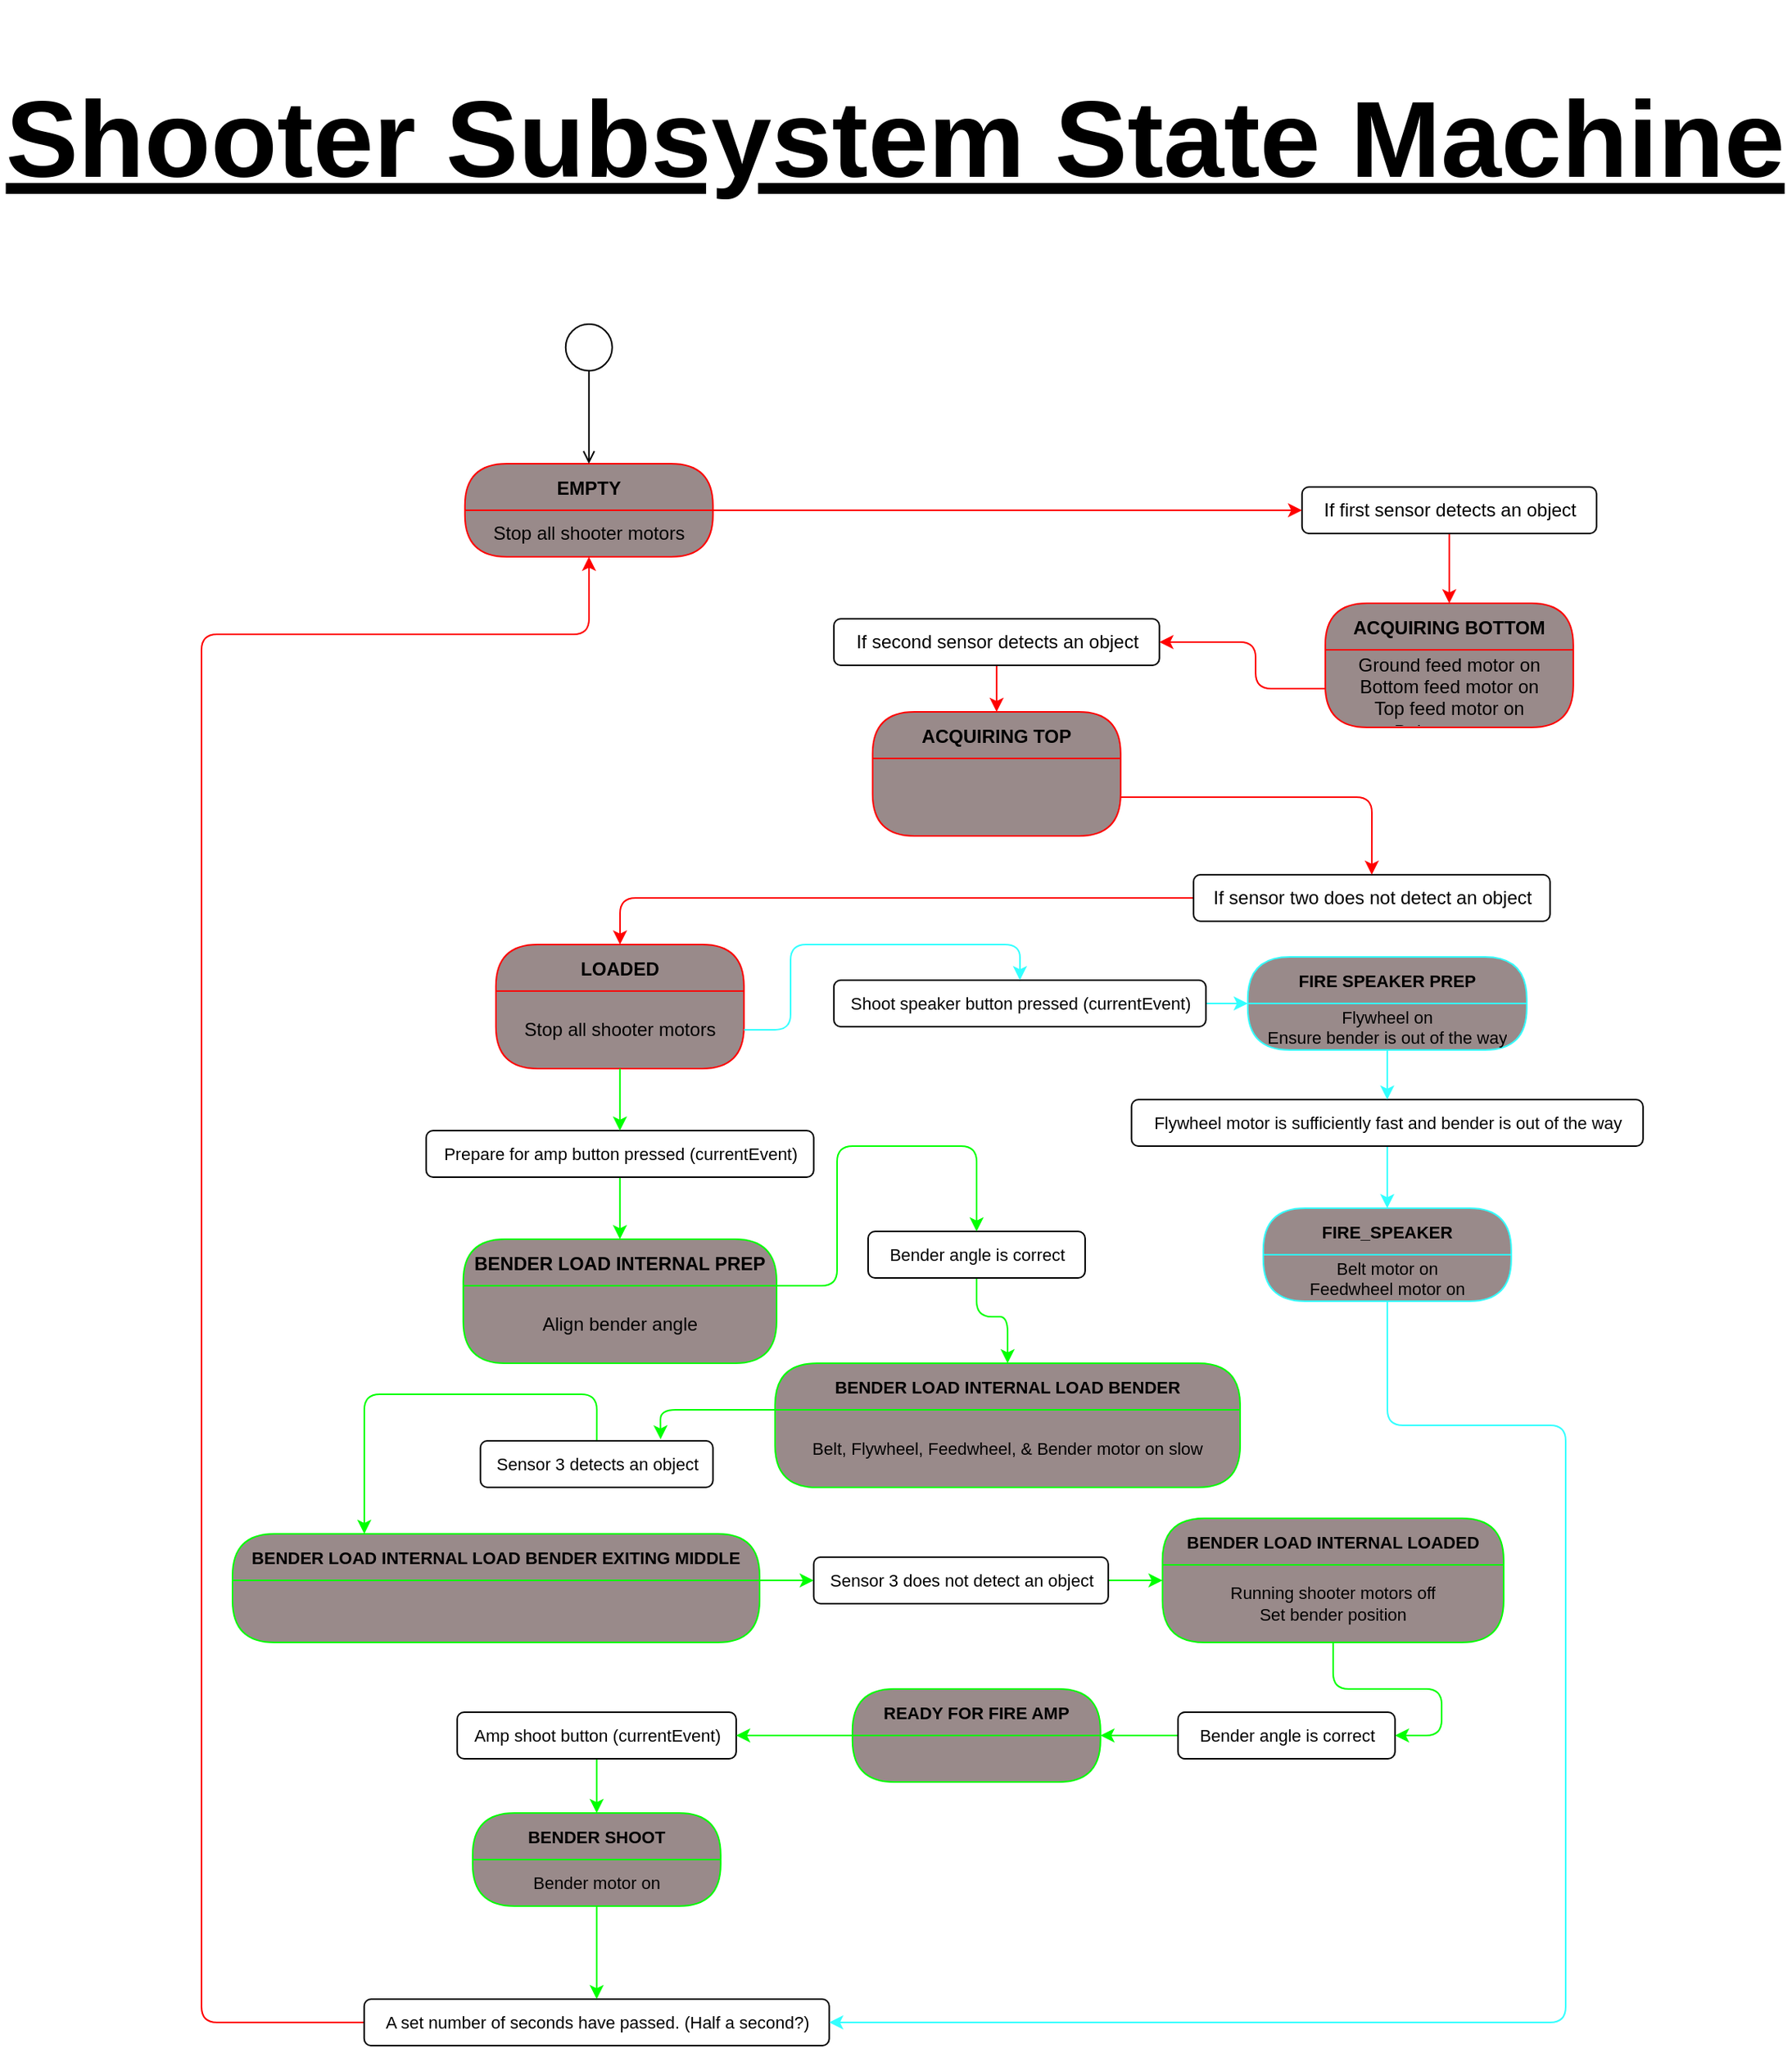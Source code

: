 <mxfile>
    <diagram name="Page-1" id="58cdce13-f638-feb5-8d6f-7d28b1aa9fa0">
        <mxGraphModel dx="2568" dy="601" grid="1" gridSize="10" guides="1" tooltips="1" connect="1" arrows="1" fold="1" page="1" pageScale="0.3" pageWidth="850" pageHeight="1100" background="none" math="0" shadow="0">
            <root>
                <mxCell id="0"/>
                <mxCell id="1" parent="0"/>
                <mxCell id="EBAEPOP74e6jBe3k4iva-1" value="EMPTY" style="swimlane;fontStyle=1;align=center;verticalAlign=middle;childLayout=stackLayout;horizontal=1;startSize=30;horizontalStack=0;resizeParent=0;resizeLast=1;container=0;fontColor=#000000;collapsible=0;rounded=1;arcSize=30;strokeColor=#ff0000;fillColor=#998A8A;swimlaneFillColor=#998A8A;dropTarget=0;" parent="1" vertex="1">
                    <mxGeometry x="-1170.09" y="330" width="160" height="60" as="geometry"/>
                </mxCell>
                <mxCell id="EBAEPOP74e6jBe3k4iva-2" value="Stop all shooter motors" style="text;html=1;strokeColor=none;fillColor=none;align=center;verticalAlign=middle;spacingLeft=4;spacingRight=4;whiteSpace=wrap;overflow=hidden;rotatable=0;fontColor=#000000;" parent="EBAEPOP74e6jBe3k4iva-1" vertex="1">
                    <mxGeometry y="30" width="160" height="30" as="geometry"/>
                </mxCell>
                <mxCell id="32" style="edgeStyle=none;html=1;strokeColor=#FF0000;fontColor=#FF0000;" edge="1" parent="1" source="EBAEPOP74e6jBe3k4iva-36" target="EBAEPOP74e6jBe3k4iva-39">
                    <mxGeometry relative="1" as="geometry"/>
                </mxCell>
                <mxCell id="EBAEPOP74e6jBe3k4iva-36" value="If first sensor detects an object" style="text;html=1;align=center;verticalAlign=middle;resizable=0;points=[];autosize=1;strokeColor=default;fillColor=none;rounded=1;" parent="1" vertex="1">
                    <mxGeometry x="-630.09" y="345" width="190" height="30" as="geometry"/>
                </mxCell>
                <mxCell id="EBAEPOP74e6jBe3k4iva-39" value="ACQUIRING BOTTOM" style="swimlane;fontStyle=1;align=center;verticalAlign=middle;childLayout=stackLayout;horizontal=1;startSize=30;horizontalStack=0;resizeParent=0;resizeLast=1;container=0;fontColor=#000000;collapsible=0;rounded=1;arcSize=30;strokeColor=#ff0000;fillColor=#998A8A;swimlaneFillColor=#998A8A;dropTarget=0;" parent="1" vertex="1">
                    <mxGeometry x="-615.09" y="420" width="160" height="80" as="geometry"/>
                </mxCell>
                <mxCell id="EBAEPOP74e6jBe3k4iva-40" value="Ground feed motor on&lt;br&gt;Bottom feed motor on&lt;br&gt;Top feed motor on&lt;br&gt;Belt motor on" style="text;html=1;strokeColor=none;fillColor=none;align=center;verticalAlign=middle;spacingLeft=4;spacingRight=4;whiteSpace=wrap;overflow=hidden;rotatable=0;fontColor=#000000;" parent="EBAEPOP74e6jBe3k4iva-39" vertex="1">
                    <mxGeometry y="30" width="160" height="50" as="geometry"/>
                </mxCell>
                <mxCell id="57" style="edgeStyle=none;rounded=1;html=1;strokeColor=#FF0000;fontColor=#FF0000;" edge="1" parent="1" source="EBAEPOP74e6jBe3k4iva-43" target="5">
                    <mxGeometry relative="1" as="geometry"/>
                </mxCell>
                <mxCell id="EBAEPOP74e6jBe3k4iva-43" value="If second sensor detects an object" style="text;html=1;align=center;verticalAlign=middle;resizable=0;points=[];autosize=1;strokeColor=default;fillColor=none;rounded=1;" parent="1" vertex="1">
                    <mxGeometry x="-932.09" y="430" width="210" height="30" as="geometry"/>
                </mxCell>
                <mxCell id="19" style="edgeStyle=none;html=1;strokeColor=#FF0000;fontColor=#FF0000;" edge="1" parent="1" source="EBAEPOP74e6jBe3k4iva-52" target="EBAEPOP74e6jBe3k4iva-53">
                    <mxGeometry relative="1" as="geometry">
                        <Array as="points">
                            <mxPoint x="-1070" y="610"/>
                        </Array>
                    </mxGeometry>
                </mxCell>
                <mxCell id="EBAEPOP74e6jBe3k4iva-52" value="If sensor two does not detect an object" style="text;html=1;align=center;verticalAlign=middle;resizable=0;points=[];autosize=1;strokeColor=default;fillColor=none;rounded=1;glass=0;shadow=0;" parent="1" vertex="1">
                    <mxGeometry x="-700.09" y="595" width="230" height="30" as="geometry"/>
                </mxCell>
                <mxCell id="EBAEPOP74e6jBe3k4iva-53" value="LOADED" style="swimlane;fontStyle=1;align=center;verticalAlign=middle;childLayout=stackLayout;horizontal=1;startSize=30;horizontalStack=0;resizeParent=0;resizeLast=1;container=0;fontColor=#000000;collapsible=0;rounded=1;arcSize=30;strokeColor=#ff0000;fillColor=#998A8A;swimlaneFillColor=#998A8A;dropTarget=0;" parent="1" vertex="1">
                    <mxGeometry x="-1150.09" y="640" width="160" height="80" as="geometry"/>
                </mxCell>
                <mxCell id="EBAEPOP74e6jBe3k4iva-54" value="Stop all shooter motors" style="text;html=1;strokeColor=none;fillColor=none;align=center;verticalAlign=middle;spacingLeft=4;spacingRight=4;whiteSpace=wrap;overflow=hidden;rotatable=0;fontColor=#000000;" parent="EBAEPOP74e6jBe3k4iva-53" vertex="1">
                    <mxGeometry y="30" width="160" height="50" as="geometry"/>
                </mxCell>
                <mxCell id="EBAEPOP74e6jBe3k4iva-59" value="Ground feed motor off&lt;br&gt;Bottom feed motor off&lt;br&gt;Belt motor off" style="text;html=1;strokeColor=none;fillColor=none;align=center;verticalAlign=middle;spacingLeft=4;spacingRight=4;whiteSpace=wrap;overflow=hidden;rotatable=0;fontColor=#000000;" parent="EBAEPOP74e6jBe3k4iva-53" vertex="1">
                    <mxGeometry y="80" width="160" as="geometry"/>
                </mxCell>
                <mxCell id="EBAEPOP74e6jBe3k4iva-60" value="Ground feed motor off&lt;br&gt;Bottom feed motor off&lt;br&gt;Belt motor off" style="text;html=1;strokeColor=none;fillColor=none;align=center;verticalAlign=middle;spacingLeft=4;spacingRight=4;whiteSpace=wrap;overflow=hidden;rotatable=0;fontColor=#000000;" parent="EBAEPOP74e6jBe3k4iva-53" vertex="1">
                    <mxGeometry y="80" width="160" as="geometry"/>
                </mxCell>
                <mxCell id="40" style="edgeStyle=none;html=1;strokeColor=#33FFFF;fontColor=#FF0000;" edge="1" parent="1" source="EBAEPOP74e6jBe3k4iva-65" target="EBAEPOP74e6jBe3k4iva-130">
                    <mxGeometry relative="1" as="geometry"/>
                </mxCell>
                <mxCell id="EBAEPOP74e6jBe3k4iva-65" value="Shoot speaker button pressed (currentEvent)" style="text;html=1;align=center;verticalAlign=middle;resizable=0;points=[];autosize=1;strokeColor=default;fillColor=none;fontFamily=Helvetica;fontSize=11;fontColor=default;rounded=1;" parent="1" vertex="1">
                    <mxGeometry x="-932.09" y="663" width="240" height="30" as="geometry"/>
                </mxCell>
                <mxCell id="28" style="edgeStyle=none;html=1;strokeColor=#00FF00;fontColor=#FF0000;" edge="1" parent="1" source="EBAEPOP74e6jBe3k4iva-67" target="11">
                    <mxGeometry relative="1" as="geometry"/>
                </mxCell>
                <mxCell id="EBAEPOP74e6jBe3k4iva-67" value="Prepare for amp button pressed (currentEvent)" style="text;html=1;align=center;verticalAlign=middle;resizable=0;points=[];autosize=1;strokeColor=default;fillColor=none;fontFamily=Helvetica;fontSize=11;fontColor=default;rounded=1;" parent="1" vertex="1">
                    <mxGeometry x="-1195.09" y="760" width="250" height="30" as="geometry"/>
                </mxCell>
                <mxCell id="29" style="edgeStyle=none;html=1;strokeColor=#00FF00;fontColor=#FF0000;" edge="1" parent="1" source="EBAEPOP74e6jBe3k4iva-94" target="EBAEPOP74e6jBe3k4iva-97">
                    <mxGeometry relative="1" as="geometry">
                        <Array as="points">
                            <mxPoint x="-840" y="880"/>
                            <mxPoint x="-820" y="880"/>
                        </Array>
                    </mxGeometry>
                </mxCell>
                <mxCell id="EBAEPOP74e6jBe3k4iva-94" value="Bender angle is correct" style="text;html=1;align=center;verticalAlign=middle;resizable=0;points=[];autosize=1;strokeColor=default;fillColor=none;fontFamily=Helvetica;fontSize=11;fontColor=default;rounded=1;" parent="1" vertex="1">
                    <mxGeometry x="-910.0" y="825" width="140" height="30" as="geometry"/>
                </mxCell>
                <mxCell id="EBAEPOP74e6jBe3k4iva-97" value="BENDER LOAD INTERNAL LOAD BENDER" style="swimlane;fontStyle=1;align=center;verticalAlign=middle;childLayout=stackLayout;horizontal=1;startSize=30;horizontalStack=0;resizeParent=0;resizeLast=1;container=0;fontColor=#000000;collapsible=0;rounded=1;arcSize=30;strokeColor=#00FF00;fillColor=#998A8A;swimlaneFillColor=#998A8A;dropTarget=0;fontFamily=Helvetica;fontSize=11;" parent="1" vertex="1">
                    <mxGeometry x="-970" y="910" width="300" height="80" as="geometry"/>
                </mxCell>
                <mxCell id="EBAEPOP74e6jBe3k4iva-98" value="Belt, Flywheel, Feedwheel, &amp;amp; Bender motor on slow" style="text;html=1;strokeColor=none;fillColor=none;align=center;verticalAlign=middle;spacingLeft=4;spacingRight=4;whiteSpace=wrap;overflow=hidden;rotatable=0;fontColor=#000000;fontFamily=Helvetica;fontSize=11;" parent="EBAEPOP74e6jBe3k4iva-97" vertex="1">
                    <mxGeometry y="30" width="300" height="50" as="geometry"/>
                </mxCell>
                <mxCell id="21" style="edgeStyle=none;html=1;strokeColor=#00FF00;fontColor=#FF0000;entryX=0.25;entryY=0;entryDx=0;entryDy=0;" edge="1" parent="1" source="EBAEPOP74e6jBe3k4iva-99" target="7">
                    <mxGeometry relative="1" as="geometry">
                        <Array as="points">
                            <mxPoint x="-1085" y="930"/>
                            <mxPoint x="-1235" y="930"/>
                        </Array>
                    </mxGeometry>
                </mxCell>
                <mxCell id="EBAEPOP74e6jBe3k4iva-99" value="Sensor 3 detects an object" style="text;html=1;align=center;verticalAlign=middle;resizable=0;points=[];autosize=1;strokeColor=default;fillColor=none;fontFamily=Helvetica;fontSize=11;fontColor=default;rounded=1;" parent="1" vertex="1">
                    <mxGeometry x="-1160.09" y="960" width="150" height="30" as="geometry"/>
                </mxCell>
                <mxCell id="43" style="edgeStyle=none;html=1;strokeColor=#00FF00;fontColor=#FF0000;" edge="1" parent="1" source="EBAEPOP74e6jBe3k4iva-105" target="EBAEPOP74e6jBe3k4iva-106">
                    <mxGeometry relative="1" as="geometry"/>
                </mxCell>
                <mxCell id="EBAEPOP74e6jBe3k4iva-105" value="Sensor 3 does not detect an object" style="text;html=1;align=center;verticalAlign=middle;resizable=0;points=[];autosize=1;strokeColor=default;fillColor=none;fontFamily=Helvetica;fontSize=11;fontColor=default;rounded=1;" parent="1" vertex="1">
                    <mxGeometry x="-945.09" y="1035" width="190" height="30" as="geometry"/>
                </mxCell>
                <mxCell id="EBAEPOP74e6jBe3k4iva-106" value="BENDER LOAD INTERNAL LOADED" style="swimlane;fontStyle=1;align=center;verticalAlign=middle;childLayout=stackLayout;horizontal=1;startSize=30;horizontalStack=0;resizeParent=0;resizeLast=1;container=0;fontColor=#000000;collapsible=0;rounded=1;arcSize=30;strokeColor=#00FF00;fillColor=#998A8A;swimlaneFillColor=#998A8A;dropTarget=0;fontFamily=Helvetica;fontSize=11;" parent="1" vertex="1">
                    <mxGeometry x="-720.09" y="1010" width="220.09" height="80" as="geometry"/>
                </mxCell>
                <mxCell id="EBAEPOP74e6jBe3k4iva-107" value="Running shooter motors off&lt;br&gt;Set bender position" style="text;html=1;strokeColor=none;fillColor=none;align=center;verticalAlign=middle;spacingLeft=4;spacingRight=4;whiteSpace=wrap;overflow=hidden;rotatable=0;fontColor=#000000;fontFamily=Helvetica;fontSize=11;" parent="EBAEPOP74e6jBe3k4iva-106" vertex="1">
                    <mxGeometry y="30" width="220.09" height="50" as="geometry"/>
                </mxCell>
                <mxCell id="25" style="edgeStyle=none;html=1;strokeColor=#00FF00;fontColor=#FF0000;rounded=1;" edge="1" parent="1" source="EBAEPOP74e6jBe3k4iva-110" target="EBAEPOP74e6jBe3k4iva-112">
                    <mxGeometry relative="1" as="geometry"/>
                </mxCell>
                <mxCell id="EBAEPOP74e6jBe3k4iva-110" value="Bender angle is correct" style="text;html=1;align=center;verticalAlign=middle;resizable=0;points=[];autosize=1;strokeColor=default;fillColor=none;fontFamily=Helvetica;fontSize=11;fontColor=default;rounded=1;" parent="1" vertex="1">
                    <mxGeometry x="-710.09" y="1135" width="140" height="30" as="geometry"/>
                </mxCell>
                <mxCell id="EBAEPOP74e6jBe3k4iva-112" value="READY FOR FIRE AMP" style="swimlane;fontStyle=1;align=center;verticalAlign=middle;childLayout=stackLayout;horizontal=1;startSize=30;horizontalStack=0;resizeParent=0;resizeLast=1;container=0;fontColor=#000000;collapsible=0;rounded=1;arcSize=30;strokeColor=#00FF00;fillColor=#998A8A;swimlaneFillColor=#998A8A;dropTarget=0;fontFamily=Helvetica;fontSize=11;" parent="1" vertex="1">
                    <mxGeometry x="-920.09" y="1120" width="160" height="60" as="geometry"/>
                </mxCell>
                <mxCell id="44" style="edgeStyle=none;rounded=1;html=1;strokeColor=#00FF00;fontColor=#FF0000;" edge="1" parent="1" source="EBAEPOP74e6jBe3k4iva-116" target="EBAEPOP74e6jBe3k4iva-119">
                    <mxGeometry relative="1" as="geometry"/>
                </mxCell>
                <mxCell id="EBAEPOP74e6jBe3k4iva-116" value="Amp shoot button (currentEvent)" style="text;html=1;align=center;verticalAlign=middle;resizable=0;points=[];autosize=1;strokeColor=default;fillColor=none;fontFamily=Helvetica;fontSize=11;fontColor=default;rounded=1;" parent="1" vertex="1">
                    <mxGeometry x="-1175.09" y="1135" width="180" height="30" as="geometry"/>
                </mxCell>
                <mxCell id="EBAEPOP74e6jBe3k4iva-119" value="BENDER SHOOT" style="swimlane;fontStyle=1;align=center;verticalAlign=middle;childLayout=stackLayout;horizontal=1;startSize=30;horizontalStack=0;resizeParent=0;resizeLast=1;container=0;fontColor=#000000;collapsible=0;rounded=1;arcSize=30;strokeColor=#00FF00;fillColor=#998A8A;swimlaneFillColor=#998A8A;dropTarget=0;fontFamily=Helvetica;fontSize=11;" parent="1" vertex="1">
                    <mxGeometry x="-1165.09" y="1200" width="160" height="60" as="geometry"/>
                </mxCell>
                <mxCell id="EBAEPOP74e6jBe3k4iva-120" value="Bender motor on" style="text;html=1;strokeColor=none;fillColor=none;align=center;verticalAlign=middle;spacingLeft=4;spacingRight=4;whiteSpace=wrap;overflow=hidden;rotatable=0;fontColor=#000000;fontFamily=Helvetica;fontSize=11;" parent="EBAEPOP74e6jBe3k4iva-119" vertex="1">
                    <mxGeometry y="30" width="160" height="30" as="geometry"/>
                </mxCell>
                <mxCell id="18" style="edgeStyle=none;html=1;strokeColor=#FF0000;fontColor=#FF0000;" edge="1" parent="1" source="EBAEPOP74e6jBe3k4iva-125" target="EBAEPOP74e6jBe3k4iva-1">
                    <mxGeometry relative="1" as="geometry">
                        <mxPoint x="-1200" y="550" as="targetPoint"/>
                        <Array as="points">
                            <mxPoint x="-1340" y="1335"/>
                            <mxPoint x="-1340" y="440"/>
                            <mxPoint x="-1090" y="440"/>
                        </Array>
                    </mxGeometry>
                </mxCell>
                <mxCell id="EBAEPOP74e6jBe3k4iva-125" value="A set number of seconds have passed. (Half a second?)" style="text;html=1;align=center;verticalAlign=middle;resizable=0;points=[];autosize=1;strokeColor=default;fillColor=none;fontFamily=Helvetica;fontSize=11;fontColor=default;rounded=1;" parent="1" vertex="1">
                    <mxGeometry x="-1235.09" y="1320" width="300" height="30" as="geometry"/>
                </mxCell>
                <mxCell id="EBAEPOP74e6jBe3k4iva-130" value="FIRE SPEAKER PREP" style="swimlane;fontStyle=1;align=center;verticalAlign=middle;childLayout=stackLayout;horizontal=1;startSize=30;horizontalStack=0;resizeParent=0;resizeLast=1;container=0;fontColor=#000000;collapsible=0;rounded=1;arcSize=30;strokeColor=#33FFFF;fillColor=#998A8A;swimlaneFillColor=#998A8A;dropTarget=0;fontFamily=Helvetica;fontSize=11;fillStyle=auto;" parent="1" vertex="1">
                    <mxGeometry x="-665.09" y="648" width="180" height="60" as="geometry"/>
                </mxCell>
                <mxCell id="EBAEPOP74e6jBe3k4iva-131" value="Flywheel on&lt;br&gt;Ensure bender is out of the way" style="text;html=1;strokeColor=none;fillColor=none;align=center;verticalAlign=middle;spacingLeft=4;spacingRight=4;whiteSpace=wrap;overflow=hidden;rotatable=0;fontColor=#000000;fontFamily=Helvetica;fontSize=11;" parent="EBAEPOP74e6jBe3k4iva-130" vertex="1">
                    <mxGeometry y="30" width="180" height="30" as="geometry"/>
                </mxCell>
                <mxCell id="42" style="edgeStyle=none;html=1;strokeColor=#33FFFF;fontColor=#FF0000;" edge="1" parent="1" source="EBAEPOP74e6jBe3k4iva-135" target="EBAEPOP74e6jBe3k4iva-137">
                    <mxGeometry relative="1" as="geometry"/>
                </mxCell>
                <mxCell id="EBAEPOP74e6jBe3k4iva-135" value="Flywheel motor is sufficiently fast and bender is out of the way" style="text;html=1;align=center;verticalAlign=middle;resizable=0;points=[];autosize=1;strokeColor=default;fillColor=none;fontFamily=Helvetica;fontSize=11;fontColor=default;rounded=1;" parent="1" vertex="1">
                    <mxGeometry x="-740.09" y="740" width="330" height="30" as="geometry"/>
                </mxCell>
                <mxCell id="EBAEPOP74e6jBe3k4iva-137" value="FIRE_SPEAKER" style="swimlane;fontStyle=1;align=center;verticalAlign=middle;childLayout=stackLayout;horizontal=1;startSize=30;horizontalStack=0;resizeParent=0;resizeLast=1;container=0;fontColor=#000000;collapsible=0;rounded=1;arcSize=30;strokeColor=#33FFFF;fillColor=#998A8A;swimlaneFillColor=#998A8A;dropTarget=0;fontFamily=Helvetica;fontSize=11;" parent="1" vertex="1">
                    <mxGeometry x="-655.09" y="810" width="160" height="60" as="geometry"/>
                </mxCell>
                <mxCell id="EBAEPOP74e6jBe3k4iva-138" value="Belt motor on&lt;br&gt;Feedwheel motor on" style="text;html=1;strokeColor=none;fillColor=none;align=center;verticalAlign=middle;spacingLeft=4;spacingRight=4;whiteSpace=wrap;overflow=hidden;rotatable=0;fontColor=#000000;fontFamily=Helvetica;fontSize=11;" parent="EBAEPOP74e6jBe3k4iva-137" vertex="1">
                    <mxGeometry y="30" width="160" height="30" as="geometry"/>
                </mxCell>
                <mxCell id="2" value="&lt;h1 style=&quot;font-size: 70px;&quot;&gt;&lt;font style=&quot;font-size: 70px;&quot;&gt;&lt;u style=&quot;font-size: 70px;&quot;&gt;Shooter Subsystem State Machine&lt;/u&gt;&lt;/font&gt;&lt;/h1&gt;" style="text;html=1;strokeColor=none;fillColor=none;align=center;verticalAlign=middle;whiteSpace=wrap;rounded=0;fontSize=70;" parent="1" vertex="1">
                    <mxGeometry x="-1470" y="90" width="1155" height="60" as="geometry"/>
                </mxCell>
                <mxCell id="5" value="ACQUIRING TOP" style="swimlane;fontStyle=1;align=center;verticalAlign=middle;childLayout=stackLayout;horizontal=1;startSize=30;horizontalStack=0;resizeParent=0;resizeLast=1;container=0;fontColor=#000000;collapsible=0;rounded=1;arcSize=30;strokeColor=#ff0000;fillColor=#998A8A;swimlaneFillColor=#998A8A;dropTarget=0;" vertex="1" parent="1">
                    <mxGeometry x="-907.09" y="490" width="160" height="80" as="geometry"/>
                </mxCell>
                <mxCell id="6" value="&amp;nbsp; &amp;nbsp; &amp;nbsp;" style="text;html=1;strokeColor=none;fillColor=none;align=center;verticalAlign=middle;spacingLeft=4;spacingRight=4;whiteSpace=wrap;overflow=hidden;rotatable=0;fontColor=#000000;" vertex="1" parent="5">
                    <mxGeometry y="30" width="160" height="50" as="geometry"/>
                </mxCell>
                <mxCell id="7" value="BENDER LOAD INTERNAL LOAD BENDER EXITING MIDDLE" style="swimlane;fontStyle=1;align=center;verticalAlign=middle;childLayout=stackLayout;horizontal=1;startSize=30;horizontalStack=0;resizeParent=0;resizeLast=1;container=0;fontColor=#000000;collapsible=0;rounded=1;arcSize=30;strokeColor=#00FF00;fillColor=#998A8A;swimlaneFillColor=#998A8A;dropTarget=0;fontFamily=Helvetica;fontSize=11;" vertex="1" parent="1">
                    <mxGeometry x="-1320" y="1020" width="340" height="70" as="geometry"/>
                </mxCell>
                <mxCell id="8" value="&amp;nbsp; &amp;nbsp; &amp;nbsp; &amp;nbsp;" style="text;html=1;strokeColor=none;fillColor=none;align=center;verticalAlign=middle;spacingLeft=4;spacingRight=4;whiteSpace=wrap;overflow=hidden;rotatable=0;fontColor=#000000;fontFamily=Helvetica;fontSize=11;" vertex="1" parent="7">
                    <mxGeometry y="30" width="340" height="40" as="geometry"/>
                </mxCell>
                <mxCell id="11" value="BENDER LOAD INTERNAL PREP" style="swimlane;fontStyle=1;align=center;verticalAlign=middle;childLayout=stackLayout;horizontal=1;startSize=30;horizontalStack=0;resizeParent=0;resizeLast=1;container=0;fontColor=#000000;collapsible=0;rounded=1;arcSize=30;strokeColor=#00FF00;fillColor=#998A8A;swimlaneFillColor=#998A8A;dropTarget=0;" vertex="1" parent="1">
                    <mxGeometry x="-1171.14" y="830" width="202.09" height="80" as="geometry"/>
                </mxCell>
                <mxCell id="12" value="Align bender angle" style="text;html=1;strokeColor=none;fillColor=none;align=center;verticalAlign=middle;spacingLeft=4;spacingRight=4;whiteSpace=wrap;overflow=hidden;rotatable=0;fontColor=#000000;" vertex="1" parent="11">
                    <mxGeometry y="30" width="202.09" height="50" as="geometry"/>
                </mxCell>
                <mxCell id="13" value="Ground feed motor off&lt;br&gt;Bottom feed motor off&lt;br&gt;Belt motor off" style="text;html=1;strokeColor=none;fillColor=none;align=center;verticalAlign=middle;spacingLeft=4;spacingRight=4;whiteSpace=wrap;overflow=hidden;rotatable=0;fontColor=#000000;" vertex="1" parent="11">
                    <mxGeometry y="80" width="202.09" as="geometry"/>
                </mxCell>
                <mxCell id="14" value="Ground feed motor off&lt;br&gt;Bottom feed motor off&lt;br&gt;Belt motor off" style="text;html=1;strokeColor=none;fillColor=none;align=center;verticalAlign=middle;spacingLeft=4;spacingRight=4;whiteSpace=wrap;overflow=hidden;rotatable=0;fontColor=#000000;" vertex="1" parent="11">
                    <mxGeometry y="80" width="202.09" as="geometry"/>
                </mxCell>
                <mxCell id="16" style="edgeStyle=none;html=1;strokeColor=#00FF00;fontColor=#FF0000;exitX=1;exitY=0;exitDx=0;exitDy=0;" edge="1" parent="1" source="12" target="EBAEPOP74e6jBe3k4iva-94">
                    <mxGeometry relative="1" as="geometry">
                        <Array as="points">
                            <mxPoint x="-930" y="860"/>
                            <mxPoint x="-930" y="770"/>
                            <mxPoint x="-840" y="770"/>
                        </Array>
                    </mxGeometry>
                </mxCell>
                <mxCell id="17" style="edgeStyle=none;html=1;strokeColor=#33FFFF;fontColor=#FF0000;" edge="1" parent="1" source="EBAEPOP74e6jBe3k4iva-138" target="EBAEPOP74e6jBe3k4iva-125">
                    <mxGeometry relative="1" as="geometry">
                        <mxPoint x="-450" y="1140" as="targetPoint"/>
                        <Array as="points">
                            <mxPoint x="-575" y="950"/>
                            <mxPoint x="-460" y="950"/>
                            <mxPoint x="-460" y="1335"/>
                        </Array>
                    </mxGeometry>
                </mxCell>
                <mxCell id="22" style="edgeStyle=none;html=1;strokeColor=#00FF00;fontColor=#FF0000;" edge="1" parent="1" source="EBAEPOP74e6jBe3k4iva-107" target="EBAEPOP74e6jBe3k4iva-110">
                    <mxGeometry relative="1" as="geometry">
                        <Array as="points">
                            <mxPoint x="-610" y="1120"/>
                            <mxPoint x="-540" y="1120"/>
                            <mxPoint x="-540" y="1150"/>
                        </Array>
                    </mxGeometry>
                </mxCell>
                <mxCell id="30" style="edgeStyle=none;html=1;strokeColor=#00FF00;fontColor=#FF0000;" edge="1" parent="1" source="EBAEPOP74e6jBe3k4iva-54" target="EBAEPOP74e6jBe3k4iva-67">
                    <mxGeometry relative="1" as="geometry"/>
                </mxCell>
                <mxCell id="31" style="edgeStyle=none;html=1;strokeColor=#33FFFF;fontColor=#FF0000;" edge="1" parent="1" source="EBAEPOP74e6jBe3k4iva-54" target="EBAEPOP74e6jBe3k4iva-65">
                    <mxGeometry relative="1" as="geometry">
                        <Array as="points">
                            <mxPoint x="-960" y="695"/>
                            <mxPoint x="-960" y="640"/>
                            <mxPoint x="-812" y="640"/>
                        </Array>
                    </mxGeometry>
                </mxCell>
                <mxCell id="34" style="edgeStyle=none;html=1;strokeColor=#FF0000;fontColor=#FF0000;exitX=1;exitY=0;exitDx=0;exitDy=0;" edge="1" parent="1" source="EBAEPOP74e6jBe3k4iva-2" target="EBAEPOP74e6jBe3k4iva-36">
                    <mxGeometry relative="1" as="geometry"/>
                </mxCell>
                <mxCell id="36" style="edgeStyle=none;html=1;strokeColor=#00FF00;fontColor=#FF0000;" edge="1" parent="1" target="EBAEPOP74e6jBe3k4iva-105">
                    <mxGeometry relative="1" as="geometry">
                        <mxPoint x="-980" y="1050" as="sourcePoint"/>
                    </mxGeometry>
                </mxCell>
                <mxCell id="41" style="edgeStyle=none;html=1;strokeColor=#33FFFF;fontColor=#FF0000;" edge="1" parent="1" source="EBAEPOP74e6jBe3k4iva-131" target="EBAEPOP74e6jBe3k4iva-135">
                    <mxGeometry relative="1" as="geometry"/>
                </mxCell>
                <mxCell id="45" style="edgeStyle=none;rounded=1;html=1;strokeColor=#00FF00;fontColor=#FF0000;" edge="1" parent="1" source="EBAEPOP74e6jBe3k4iva-120" target="EBAEPOP74e6jBe3k4iva-125">
                    <mxGeometry relative="1" as="geometry"/>
                </mxCell>
                <mxCell id="46" style="edgeStyle=none;rounded=1;html=1;strokeColor=#00FF00;fontColor=#FF0000;" edge="1" parent="1" target="EBAEPOP74e6jBe3k4iva-116">
                    <mxGeometry relative="1" as="geometry">
                        <mxPoint x="-920" y="1150" as="sourcePoint"/>
                    </mxGeometry>
                </mxCell>
                <mxCell id="55" style="edgeStyle=none;rounded=1;html=1;exitX=0;exitY=0;exitDx=0;exitDy=0;strokeColor=#00FF00;fontColor=#FF0000;entryX=0.775;entryY=-0.032;entryDx=0;entryDy=0;entryPerimeter=0;" edge="1" parent="1" source="EBAEPOP74e6jBe3k4iva-98" target="EBAEPOP74e6jBe3k4iva-99">
                    <mxGeometry relative="1" as="geometry">
                        <mxPoint x="-1050" y="939.826" as="targetPoint"/>
                        <Array as="points">
                            <mxPoint x="-1044" y="940"/>
                        </Array>
                    </mxGeometry>
                </mxCell>
                <mxCell id="56" style="edgeStyle=none;rounded=1;html=1;strokeColor=#FF0000;fontColor=#FF0000;" edge="1" parent="1" source="EBAEPOP74e6jBe3k4iva-40" target="EBAEPOP74e6jBe3k4iva-43">
                    <mxGeometry relative="1" as="geometry">
                        <Array as="points">
                            <mxPoint x="-660" y="475"/>
                            <mxPoint x="-660" y="445"/>
                        </Array>
                    </mxGeometry>
                </mxCell>
                <mxCell id="59" style="edgeStyle=none;rounded=1;html=1;strokeColor=#FF0000;fontColor=#FF0000;" edge="1" parent="1" source="6" target="EBAEPOP74e6jBe3k4iva-52">
                    <mxGeometry relative="1" as="geometry">
                        <Array as="points">
                            <mxPoint x="-585" y="545"/>
                        </Array>
                    </mxGeometry>
                </mxCell>
                <mxCell id="61" value="" style="ellipse;html=1;" vertex="1" parent="1">
                    <mxGeometry x="-1105.09" y="240" width="30" height="30" as="geometry"/>
                </mxCell>
                <mxCell id="62" value="" style="endArrow=open;html=1;rounded=0;align=center;verticalAlign=top;endFill=0;labelBackgroundColor=none;endSize=6;entryX=0.5;entryY=0;entryDx=0;entryDy=0;" edge="1" source="61" parent="1" target="EBAEPOP74e6jBe3k4iva-1">
                    <mxGeometry relative="1" as="geometry">
                        <mxPoint x="-1070" y="225" as="targetPoint"/>
                    </mxGeometry>
                </mxCell>
            </root>
        </mxGraphModel>
    </diagram>
</mxfile>